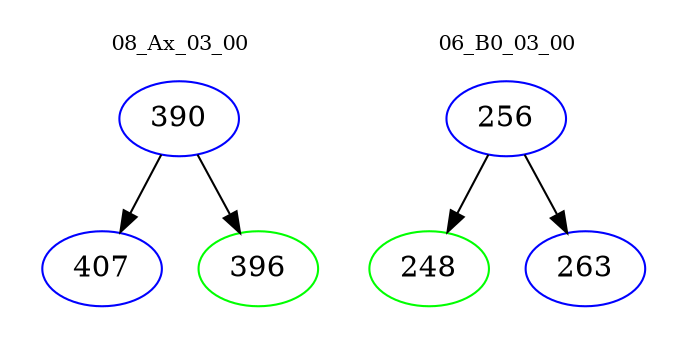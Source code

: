 digraph{
subgraph cluster_0 {
color = white
label = "08_Ax_03_00";
fontsize=10;
T0_390 [label="390", color="blue"]
T0_390 -> T0_407 [color="black"]
T0_407 [label="407", color="blue"]
T0_390 -> T0_396 [color="black"]
T0_396 [label="396", color="green"]
}
subgraph cluster_1 {
color = white
label = "06_B0_03_00";
fontsize=10;
T1_256 [label="256", color="blue"]
T1_256 -> T1_248 [color="black"]
T1_248 [label="248", color="green"]
T1_256 -> T1_263 [color="black"]
T1_263 [label="263", color="blue"]
}
}
